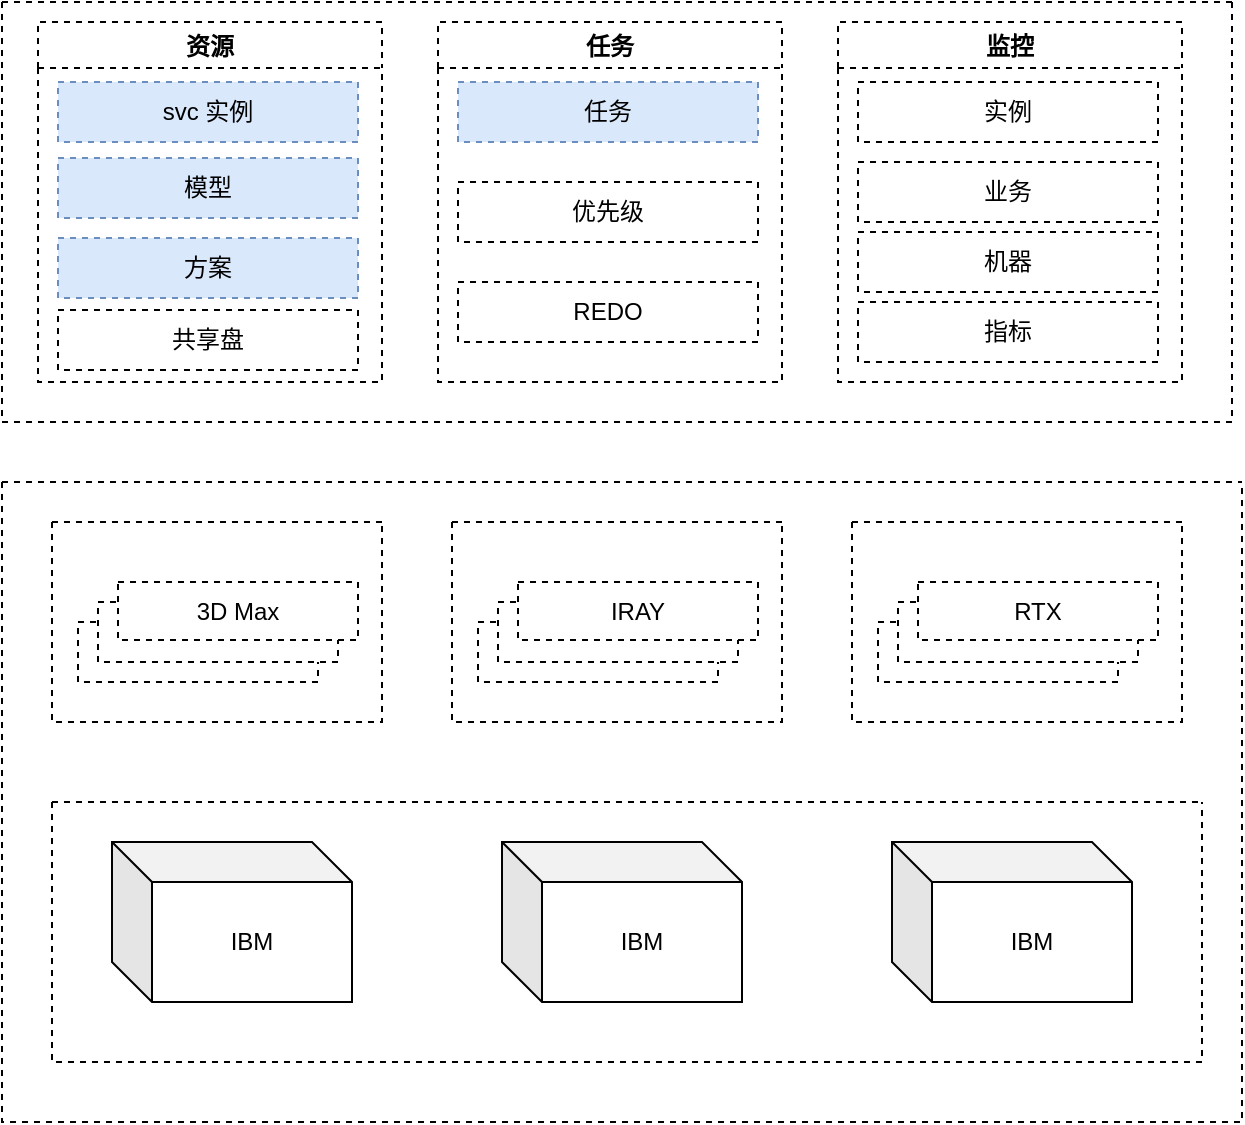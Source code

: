 <mxfile version="16.6.1" type="github">
  <diagram id="BK4z0_IA1mldwes4Jv54" name="Page-1">
    <mxGraphModel dx="1426" dy="769" grid="1" gridSize="10" guides="1" tooltips="1" connect="1" arrows="1" fold="1" page="1" pageScale="1" pageWidth="850" pageHeight="1100" math="0" shadow="0">
      <root>
        <mxCell id="0" />
        <mxCell id="1" parent="0" />
        <mxCell id="-SnZ731ViB_-0mU_OlMq-2" value="IBM" style="shape=cube;whiteSpace=wrap;html=1;boundedLbl=1;backgroundOutline=1;darkOpacity=0.05;darkOpacity2=0.1;" parent="1" vertex="1">
          <mxGeometry x="190" y="610" width="120" height="80" as="geometry" />
        </mxCell>
        <mxCell id="-SnZ731ViB_-0mU_OlMq-3" value="IBM" style="shape=cube;whiteSpace=wrap;html=1;boundedLbl=1;backgroundOutline=1;darkOpacity=0.05;darkOpacity2=0.1;" parent="1" vertex="1">
          <mxGeometry x="385" y="610" width="120" height="80" as="geometry" />
        </mxCell>
        <mxCell id="-SnZ731ViB_-0mU_OlMq-4" value="IBM" style="shape=cube;whiteSpace=wrap;html=1;boundedLbl=1;backgroundOutline=1;darkOpacity=0.05;darkOpacity2=0.1;" parent="1" vertex="1">
          <mxGeometry x="580" y="610" width="120" height="80" as="geometry" />
        </mxCell>
        <mxCell id="AgTSEnusUw7WsUI41jvv-1" value="" style="swimlane;startSize=0;dashed=1;" vertex="1" parent="1">
          <mxGeometry x="135" y="430" width="620" height="320" as="geometry" />
        </mxCell>
        <mxCell id="AgTSEnusUw7WsUI41jvv-3" value="" style="swimlane;startSize=0;dashed=1;" vertex="1" parent="AgTSEnusUw7WsUI41jvv-1">
          <mxGeometry x="25" y="160" width="575" height="130" as="geometry" />
        </mxCell>
        <mxCell id="AgTSEnusUw7WsUI41jvv-7" value="" style="swimlane;startSize=0;dashed=1;" vertex="1" parent="AgTSEnusUw7WsUI41jvv-1">
          <mxGeometry x="25" y="20" width="165" height="100" as="geometry" />
        </mxCell>
        <mxCell id="AgTSEnusUw7WsUI41jvv-8" value="" style="rounded=0;whiteSpace=wrap;html=1;dashed=1;" vertex="1" parent="AgTSEnusUw7WsUI41jvv-7">
          <mxGeometry x="13" y="50" width="120" height="30" as="geometry" />
        </mxCell>
        <mxCell id="AgTSEnusUw7WsUI41jvv-9" value="" style="rounded=0;whiteSpace=wrap;html=1;dashed=1;" vertex="1" parent="1">
          <mxGeometry x="183" y="490" width="120" height="30" as="geometry" />
        </mxCell>
        <mxCell id="AgTSEnusUw7WsUI41jvv-10" value="3D Max" style="rounded=0;whiteSpace=wrap;html=1;dashed=1;" vertex="1" parent="1">
          <mxGeometry x="193" y="480" width="120" height="29" as="geometry" />
        </mxCell>
        <mxCell id="AgTSEnusUw7WsUI41jvv-11" value="" style="swimlane;startSize=0;dashed=1;" vertex="1" parent="1">
          <mxGeometry x="360" y="450" width="165" height="100" as="geometry" />
        </mxCell>
        <mxCell id="AgTSEnusUw7WsUI41jvv-12" value="" style="rounded=0;whiteSpace=wrap;html=1;dashed=1;" vertex="1" parent="AgTSEnusUw7WsUI41jvv-11">
          <mxGeometry x="13" y="50" width="120" height="30" as="geometry" />
        </mxCell>
        <mxCell id="AgTSEnusUw7WsUI41jvv-13" value="" style="rounded=0;whiteSpace=wrap;html=1;dashed=1;" vertex="1" parent="1">
          <mxGeometry x="383" y="490" width="120" height="30" as="geometry" />
        </mxCell>
        <mxCell id="AgTSEnusUw7WsUI41jvv-14" value="IRAY" style="rounded=0;whiteSpace=wrap;html=1;dashed=1;" vertex="1" parent="1">
          <mxGeometry x="393" y="480" width="120" height="29" as="geometry" />
        </mxCell>
        <mxCell id="AgTSEnusUw7WsUI41jvv-15" value="" style="swimlane;startSize=0;dashed=1;" vertex="1" parent="1">
          <mxGeometry x="560" y="450" width="165" height="100" as="geometry" />
        </mxCell>
        <mxCell id="AgTSEnusUw7WsUI41jvv-16" value="" style="rounded=0;whiteSpace=wrap;html=1;dashed=1;" vertex="1" parent="AgTSEnusUw7WsUI41jvv-15">
          <mxGeometry x="13" y="50" width="120" height="30" as="geometry" />
        </mxCell>
        <mxCell id="AgTSEnusUw7WsUI41jvv-17" value="" style="rounded=0;whiteSpace=wrap;html=1;dashed=1;" vertex="1" parent="1">
          <mxGeometry x="583" y="490" width="120" height="30" as="geometry" />
        </mxCell>
        <mxCell id="AgTSEnusUw7WsUI41jvv-18" value="RTX" style="rounded=0;whiteSpace=wrap;html=1;dashed=1;" vertex="1" parent="1">
          <mxGeometry x="593" y="480" width="120" height="29" as="geometry" />
        </mxCell>
        <mxCell id="AgTSEnusUw7WsUI41jvv-19" value="" style="swimlane;startSize=0;dashed=1;" vertex="1" parent="1">
          <mxGeometry x="135" y="190" width="615" height="210" as="geometry" />
        </mxCell>
        <mxCell id="AgTSEnusUw7WsUI41jvv-20" value="资源" style="swimlane;dashed=1;" vertex="1" parent="AgTSEnusUw7WsUI41jvv-19">
          <mxGeometry x="18" y="10" width="172" height="180" as="geometry" />
        </mxCell>
        <mxCell id="AgTSEnusUw7WsUI41jvv-21" value="svc 实例" style="rounded=0;whiteSpace=wrap;html=1;dashed=1;fillColor=#dae8fc;strokeColor=#6c8ebf;" vertex="1" parent="AgTSEnusUw7WsUI41jvv-20">
          <mxGeometry x="10" y="30" width="150" height="30" as="geometry" />
        </mxCell>
        <mxCell id="AgTSEnusUw7WsUI41jvv-22" value="模型" style="rounded=0;whiteSpace=wrap;html=1;dashed=1;fillColor=#dae8fc;strokeColor=#6c8ebf;" vertex="1" parent="1">
          <mxGeometry x="163" y="268" width="150" height="30" as="geometry" />
        </mxCell>
        <mxCell id="AgTSEnusUw7WsUI41jvv-23" value="方案" style="rounded=0;whiteSpace=wrap;html=1;dashed=1;fillColor=#dae8fc;strokeColor=#6c8ebf;" vertex="1" parent="1">
          <mxGeometry x="163" y="308" width="150" height="30" as="geometry" />
        </mxCell>
        <mxCell id="AgTSEnusUw7WsUI41jvv-24" value="任务" style="swimlane;dashed=1;" vertex="1" parent="1">
          <mxGeometry x="353" y="200" width="172" height="180" as="geometry" />
        </mxCell>
        <mxCell id="AgTSEnusUw7WsUI41jvv-25" value="任务" style="rounded=0;whiteSpace=wrap;html=1;dashed=1;fillColor=#dae8fc;strokeColor=#6c8ebf;" vertex="1" parent="AgTSEnusUw7WsUI41jvv-24">
          <mxGeometry x="10" y="30" width="150" height="30" as="geometry" />
        </mxCell>
        <mxCell id="AgTSEnusUw7WsUI41jvv-26" value="优先级" style="rounded=0;whiteSpace=wrap;html=1;dashed=1;" vertex="1" parent="1">
          <mxGeometry x="363" y="280" width="150" height="30" as="geometry" />
        </mxCell>
        <mxCell id="AgTSEnusUw7WsUI41jvv-27" value="REDO" style="rounded=0;whiteSpace=wrap;html=1;dashed=1;" vertex="1" parent="1">
          <mxGeometry x="363" y="330" width="150" height="30" as="geometry" />
        </mxCell>
        <mxCell id="AgTSEnusUw7WsUI41jvv-28" value="监控" style="swimlane;dashed=1;" vertex="1" parent="1">
          <mxGeometry x="553" y="200" width="172" height="180" as="geometry" />
        </mxCell>
        <mxCell id="AgTSEnusUw7WsUI41jvv-29" value="实例" style="rounded=0;whiteSpace=wrap;html=1;dashed=1;" vertex="1" parent="AgTSEnusUw7WsUI41jvv-28">
          <mxGeometry x="10" y="30" width="150" height="30" as="geometry" />
        </mxCell>
        <mxCell id="AgTSEnusUw7WsUI41jvv-30" value="业务" style="rounded=0;whiteSpace=wrap;html=1;dashed=1;" vertex="1" parent="1">
          <mxGeometry x="563" y="270" width="150" height="30" as="geometry" />
        </mxCell>
        <mxCell id="AgTSEnusUw7WsUI41jvv-31" value="机器" style="rounded=0;whiteSpace=wrap;html=1;dashed=1;" vertex="1" parent="1">
          <mxGeometry x="563" y="305" width="150" height="30" as="geometry" />
        </mxCell>
        <mxCell id="AgTSEnusUw7WsUI41jvv-32" value="指标" style="rounded=0;whiteSpace=wrap;html=1;dashed=1;" vertex="1" parent="1">
          <mxGeometry x="563" y="340" width="150" height="30" as="geometry" />
        </mxCell>
        <mxCell id="AgTSEnusUw7WsUI41jvv-33" value="共享盘" style="rounded=0;whiteSpace=wrap;html=1;dashed=1;" vertex="1" parent="1">
          <mxGeometry x="163" y="344" width="150" height="30" as="geometry" />
        </mxCell>
      </root>
    </mxGraphModel>
  </diagram>
</mxfile>
